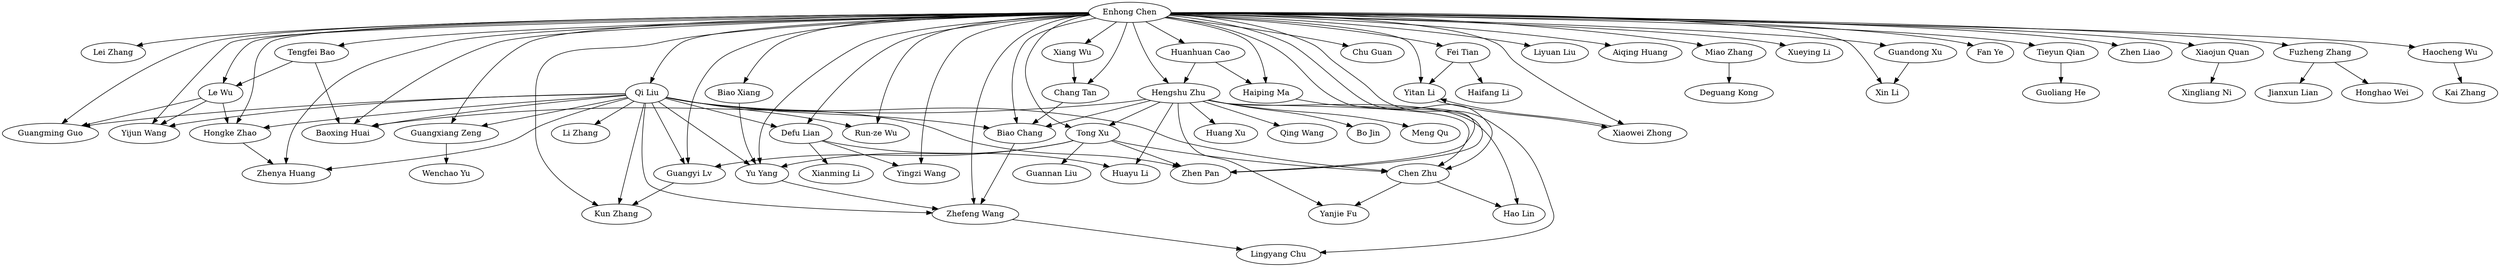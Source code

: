 strict digraph G{
"Enhong Chen" -> "Lei Zhang"
"Enhong Chen" -> "Guangxiang Zeng"
"Enhong Chen" -> "Zhenya Huang"
"Enhong Chen" -> "Chu Guan"
"Enhong Chen" -> "Fei Tian"
"Enhong Chen" -> "Guangming Guo"
"Enhong Chen" -> "Kun Zhang"
"Enhong Chen" -> "Liyuan Liu"
"Enhong Chen" -> "Aiqing Huang"
"Enhong Chen" -> "Tong Xu"
"Enhong Chen" -> "Guangyi Lv"
"Enhong Chen" -> "Xiaowei Zhong"
"Guangyi Lv" -> "Kun Zhang"
"Enhong Chen" -> "Chen Zhu"
"Enhong Chen" -> "Xiang Wu"
"Chen Zhu" -> "Hao Lin"
"Enhong Chen" -> "Miao Zhang"
"Enhong Chen" -> "Xueying Li"
"Enhong Chen" -> "Hengshu Zhu"
"Enhong Chen" -> "Xin Li"
"Enhong Chen" -> "Lingyang Chu"
"Enhong Chen" -> "Chang Tan"
"Hengshu Zhu" -> "Biao Chang"
"Hengshu Zhu" -> "Qing Wang"
"Tong Xu" -> "Zhen Pan"
"Tong Xu" -> "Guangyi Lv"
"Enhong Chen" -> "Biao Chang"
"Enhong Chen" -> "Hongke Zhao"
"Enhong Chen" -> "Baoxing Huai"
"Enhong Chen" -> "Fan Ye"
"Enhong Chen" -> "Tengfei Bao"
"Qi Liu" -> "Yijun Wang"
"Qi Liu" -> "Run-ze Wu"
"Enhong Chen" -> "Yingzi Wang"
"Xiang Wu" -> "Chang Tan"
"Biao Chang" -> "Zhefeng Wang"
"Enhong Chen" -> "Le Wu"
"Enhong Chen" -> "Yitan Li"
"Enhong Chen" -> "Tieyun Qian"
"Chang Tan" -> "Biao Chang"
"Enhong Chen" -> "Run-ze Wu"
"Enhong Chen" -> "Zhen Liao"
"Zhefeng Wang" -> "Lingyang Chu"
"Hengshu Zhu" -> "Hao Lin"
"Enhong Chen" -> "Qi Liu"
"Qi Liu" -> "Zhen Pan"
"Qi Liu" -> "Hongke Zhao"
"Enhong Chen" -> "Zhen Pan"
"Enhong Chen" -> "Biao Xiang"
"Enhong Chen" -> "Guandong Xu"
"Enhong Chen" -> "Yijun Wang"
"Enhong Chen" -> "Yu Yang"
"Qi Liu" -> "Biao Chang"
"Qi Liu" -> "Guangming Guo"
"Enhong Chen" -> "Xiaojun Quan"
"Enhong Chen" -> "Fuzheng Zhang"
"Tong Xu" -> "Chen Zhu"
"Guandong Xu" -> "Xin Li"
"Chen Zhu" -> "Yanjie Fu"
"Enhong Chen" -> "Zhefeng Wang"
"Biao Xiang" -> "Yu Yang"
"Enhong Chen" -> "Defu Lian"
"Enhong Chen" -> "Haocheng Wu"
"Le Wu" -> "Guangming Guo"
"Tong Xu" -> "Guannan Liu"
"Enhong Chen" -> "Huanhuan Cao"
"Qi Liu" -> "Kun Zhang"
"Tengfei Bao" -> "Baoxing Huai"
"Qi Liu" -> "Li Zhang"
"Qi Liu" -> "Yu Yang"
"Enhong Chen" -> "Haiping Ma"
"Hengshu Zhu" -> "Huang Xu"
"Le Wu" -> "Yijun Wang"
"Huanhuan Cao" -> "Hengshu Zhu"
"Hongke Zhao" -> "Zhenya Huang"
"Yu Yang" -> "Zhefeng Wang"
"Tieyun Qian" -> "Guoliang He"
"Hengshu Zhu" -> "Huayu Li"
"Fei Tian" -> "Haifang Li"
"Guangxiang Zeng" -> "Wenchao Yu"
"Qi Liu" -> "Zhenya Huang"
"Hengshu Zhu" -> "Tong Xu"
"Xiaojun Quan" -> "Xingliang Ni"
"Miao Zhang" -> "Deguang Kong"
"Haocheng Wu" -> "Kai Zhang"
"Qi Liu" -> "Baoxing Huai"
"Qi Liu" -> "Guangxiang Zeng"
"Le Wu" -> "Hongke Zhao"
"Hengshu Zhu" -> "Baoxing Huai"
"Defu Lian" -> "Yingzi Wang"
"Defu Lian" -> "Xianming Li"
"Fuzheng Zhang" -> "Honghao Wei"
"Yitan Li" -> "Xiaowei Zhong"
"Tengfei Bao" -> "Le Wu"
"Tong Xu" -> "Yu Yang"
"Xiaowei Zhong" -> "Yitan Li"
"Hengshu Zhu" -> "Bo Jin"
"Qi Liu" -> "Chen Zhu"
"Qi Liu" -> "Zhefeng Wang"
"Fei Tian" -> "Yitan Li"
"Huanhuan Cao" -> "Haiping Ma"
"Haiping Ma" -> "Zhen Pan"
"Defu Lian" -> "Huayu Li"
"Fuzheng Zhang" -> "Jianxun Lian"
"Hengshu Zhu" -> "Yanjie Fu"
"Qi Liu" -> "Defu Lian"
"Hengshu Zhu" -> "Chen Zhu"
"Hengshu Zhu" -> "Meng Qu"
"Hengshu Zhu" -> "Chen Zhu"
"Qi Liu" -> "Guangyi Lv"
}